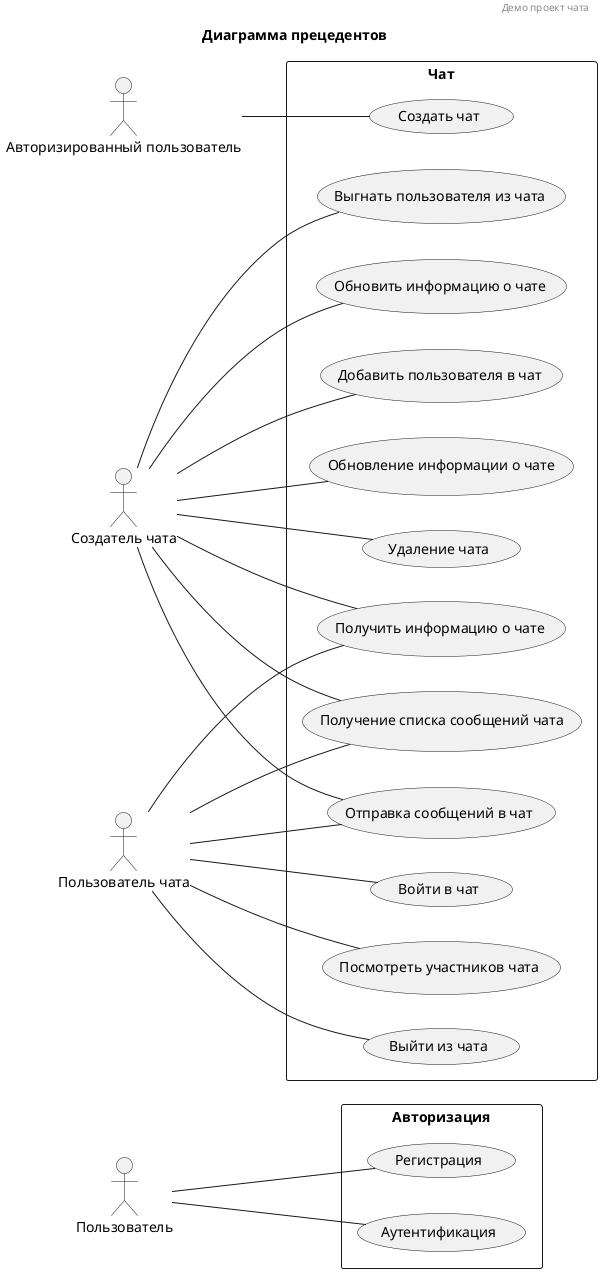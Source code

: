 @startuml

header Демо проект чата
title Диаграмма прецедентов

left to right direction

rectangle "Авторизация" {
  usecase "Регистрация" as registration
  usecase "Аутентификация" as authentication
}


rectangle "Чат" {
  usecase "Обновление информации о чате" as information_update
  usecase "Удаление чата" as delete
  usecase "Создать чат" as create
  usecase "Получить информацию о чате" as get_info
  usecase "Обновить информацию о чате" as update_info
  usecase "Добавить пользователя в чат" as add_user
  usecase "Выгнать пользователя из чата" as kick_user
  usecase "Выйти из чата" as go_out
  usecase "Войти в чат" as come_in
  usecase "Посмотреть участников чата" as get_users
  usecase "Отправка сообщений в чат" as send_message
  usecase "Получение списка сообщений чата" as get_messages

}


actor "Пользователь" as user
user -- registration
user -- authentication

actor "Авторизированный пользователь" as auth_user
auth_user -- create

actor "Создатель чата" as creator_chat_user
creator_chat_user -- information_update
creator_chat_user -- add_user
creator_chat_user -- kick_user
creator_chat_user -- send_message
creator_chat_user -- update_info
creator_chat_user -- delete
creator_chat_user -- get_info
creator_chat_user -- get_messages

actor "Пользователь чата" as chat_user
chat_user -- get_users
chat_user -- go_out
chat_user -- come_in
chat_user -- send_message
chat_user -- get_info
chat_user -- get_messages


@enduml
